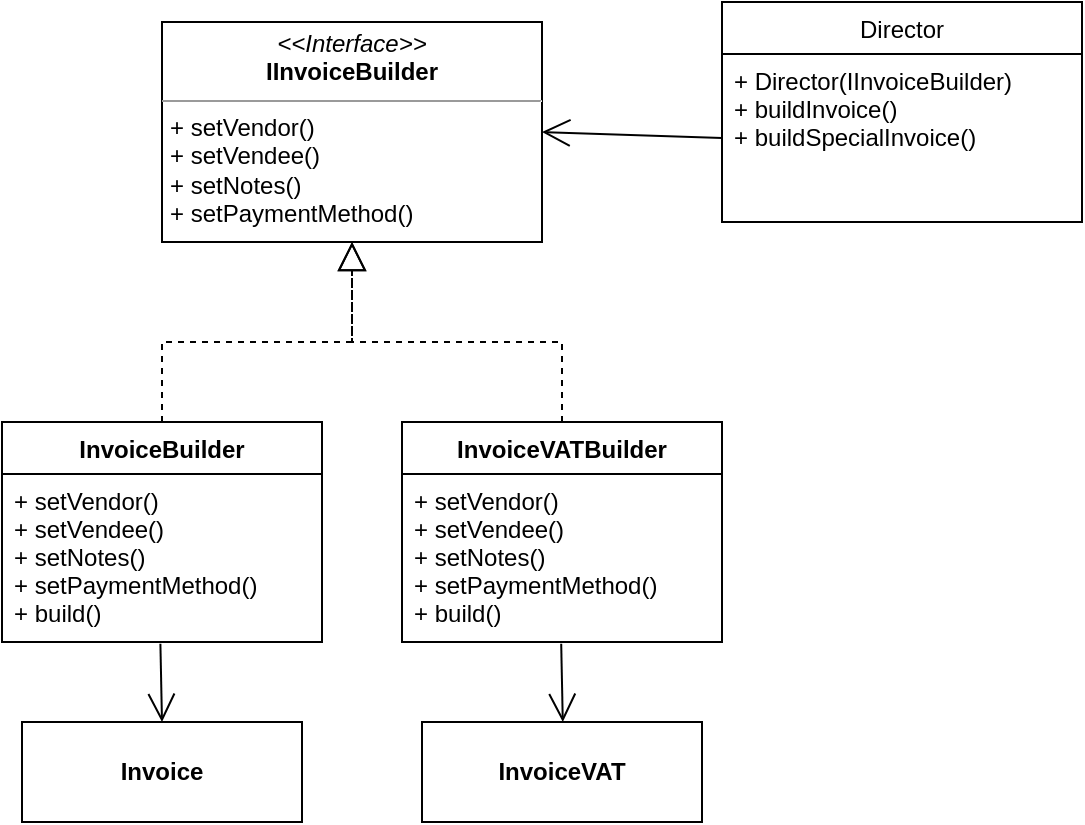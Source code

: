 <mxfile version="20.8.1" type="device"><diagram id="tU2Rwfstgf3H71VH5yep" name="Page-1"><mxGraphModel dx="1728" dy="945" grid="1" gridSize="10" guides="1" tooltips="1" connect="1" arrows="1" fold="1" page="1" pageScale="1" pageWidth="827" pageHeight="1169" math="0" shadow="0"><root><mxCell id="0"/><mxCell id="1" parent="0"/><mxCell id="8FRFAhkeEQld70rYu7WJ-1" value="&lt;p style=&quot;margin:0px;margin-top:4px;text-align:center;&quot;&gt;&lt;i&gt;&amp;lt;&amp;lt;Interface&amp;gt;&amp;gt;&lt;/i&gt;&lt;br&gt;&lt;b&gt;IInvoiceBuilder&lt;/b&gt;&lt;/p&gt;&lt;hr size=&quot;1&quot;&gt;&lt;p style=&quot;margin:0px;margin-left:4px;&quot;&gt;+ setVendor()&lt;/p&gt;&lt;p style=&quot;margin:0px;margin-left:4px;&quot;&gt;+ setVendee()&lt;/p&gt;&lt;p style=&quot;margin:0px;margin-left:4px;&quot;&gt;+ setNotes()&lt;/p&gt;&lt;p style=&quot;margin:0px;margin-left:4px;&quot;&gt;+ setPaymentMethod()&lt;/p&gt;&lt;p style=&quot;margin:0px;margin-left:4px;&quot;&gt;&lt;br&gt;&lt;/p&gt;" style="verticalAlign=top;align=left;overflow=fill;fontSize=12;fontFamily=Helvetica;html=1;" vertex="1" parent="1"><mxGeometry x="160" y="280" width="190" height="110" as="geometry"/></mxCell><mxCell id="8FRFAhkeEQld70rYu7WJ-2" value="InvoiceBuilder" style="swimlane;fontStyle=1;align=center;verticalAlign=top;childLayout=stackLayout;horizontal=1;startSize=26;horizontalStack=0;resizeParent=1;resizeParentMax=0;resizeLast=0;collapsible=1;marginBottom=0;" vertex="1" parent="1"><mxGeometry x="80" y="480" width="160" height="110" as="geometry"/></mxCell><mxCell id="8FRFAhkeEQld70rYu7WJ-5" value="+ setVendor()&#10;+ setVendee()&#10;+ setNotes()&#10;+ setPaymentMethod()&#10;+ build()" style="text;strokeColor=none;fillColor=none;align=left;verticalAlign=top;spacingLeft=4;spacingRight=4;overflow=hidden;rotatable=0;points=[[0,0.5],[1,0.5]];portConstraint=eastwest;" vertex="1" parent="8FRFAhkeEQld70rYu7WJ-2"><mxGeometry y="26" width="160" height="84" as="geometry"/></mxCell><mxCell id="8FRFAhkeEQld70rYu7WJ-6" value="" style="endArrow=block;dashed=1;endFill=0;endSize=12;html=1;rounded=0;exitX=0.5;exitY=0;exitDx=0;exitDy=0;entryX=0.5;entryY=1;entryDx=0;entryDy=0;" edge="1" parent="1" source="8FRFAhkeEQld70rYu7WJ-2" target="8FRFAhkeEQld70rYu7WJ-1"><mxGeometry width="160" relative="1" as="geometry"><mxPoint x="220" y="510" as="sourcePoint"/><mxPoint x="380" y="510" as="targetPoint"/><Array as="points"><mxPoint x="160" y="440"/><mxPoint x="255" y="440"/></Array></mxGeometry></mxCell><mxCell id="8FRFAhkeEQld70rYu7WJ-7" value="InvoiceVATBuilder" style="swimlane;fontStyle=1;align=center;verticalAlign=top;childLayout=stackLayout;horizontal=1;startSize=26;horizontalStack=0;resizeParent=1;resizeParentMax=0;resizeLast=0;collapsible=1;marginBottom=0;" vertex="1" parent="1"><mxGeometry x="280" y="480" width="160" height="110" as="geometry"/></mxCell><mxCell id="8FRFAhkeEQld70rYu7WJ-8" value="+ setVendor()&#10;+ setVendee()&#10;+ setNotes()&#10;+ setPaymentMethod()&#10;+ build()" style="text;strokeColor=none;fillColor=none;align=left;verticalAlign=top;spacingLeft=4;spacingRight=4;overflow=hidden;rotatable=0;points=[[0,0.5],[1,0.5]];portConstraint=eastwest;" vertex="1" parent="8FRFAhkeEQld70rYu7WJ-7"><mxGeometry y="26" width="160" height="84" as="geometry"/></mxCell><mxCell id="8FRFAhkeEQld70rYu7WJ-9" value="" style="endArrow=block;dashed=1;endFill=0;endSize=12;html=1;rounded=0;exitX=0.5;exitY=0;exitDx=0;exitDy=0;entryX=0.5;entryY=1;entryDx=0;entryDy=0;" edge="1" parent="1" source="8FRFAhkeEQld70rYu7WJ-7"><mxGeometry width="160" relative="1" as="geometry"><mxPoint x="160" y="480" as="sourcePoint"/><mxPoint x="255" y="390" as="targetPoint"/><Array as="points"><mxPoint x="360" y="440"/><mxPoint x="255" y="440"/></Array></mxGeometry></mxCell><mxCell id="8FRFAhkeEQld70rYu7WJ-10" value="&lt;p style=&quot;margin:0px;margin-top:4px;text-align:center;&quot;&gt;&lt;br&gt;&lt;b&gt;Invoice&lt;/b&gt;&lt;/p&gt;" style="verticalAlign=top;align=left;overflow=fill;fontSize=12;fontFamily=Helvetica;html=1;" vertex="1" parent="1"><mxGeometry x="90" y="630" width="140" height="50" as="geometry"/></mxCell><mxCell id="8FRFAhkeEQld70rYu7WJ-11" value="&lt;p style=&quot;margin:0px;margin-top:4px;text-align:center;&quot;&gt;&lt;br&gt;&lt;b&gt;InvoiceVAT&lt;/b&gt;&lt;/p&gt;" style="verticalAlign=top;align=left;overflow=fill;fontSize=12;fontFamily=Helvetica;html=1;" vertex="1" parent="1"><mxGeometry x="290" y="630" width="140" height="50" as="geometry"/></mxCell><mxCell id="8FRFAhkeEQld70rYu7WJ-12" value="" style="endArrow=open;endFill=1;endSize=12;html=1;rounded=0;exitX=0.495;exitY=1.011;exitDx=0;exitDy=0;exitPerimeter=0;entryX=0.5;entryY=0;entryDx=0;entryDy=0;" edge="1" parent="1" source="8FRFAhkeEQld70rYu7WJ-5" target="8FRFAhkeEQld70rYu7WJ-10"><mxGeometry width="160" relative="1" as="geometry"><mxPoint x="190" y="610" as="sourcePoint"/><mxPoint x="350" y="610" as="targetPoint"/></mxGeometry></mxCell><mxCell id="8FRFAhkeEQld70rYu7WJ-13" value="" style="endArrow=open;endFill=1;endSize=12;html=1;rounded=0;exitX=0.495;exitY=1.011;exitDx=0;exitDy=0;exitPerimeter=0;entryX=0.5;entryY=0;entryDx=0;entryDy=0;" edge="1" parent="1"><mxGeometry width="160" relative="1" as="geometry"><mxPoint x="359.6" y="590.924" as="sourcePoint"/><mxPoint x="360.4" y="630" as="targetPoint"/></mxGeometry></mxCell><mxCell id="8FRFAhkeEQld70rYu7WJ-15" value="Director" style="swimlane;fontStyle=0;childLayout=stackLayout;horizontal=1;startSize=26;fillColor=none;horizontalStack=0;resizeParent=1;resizeParentMax=0;resizeLast=0;collapsible=1;marginBottom=0;" vertex="1" parent="1"><mxGeometry x="440" y="270" width="180" height="110" as="geometry"/></mxCell><mxCell id="8FRFAhkeEQld70rYu7WJ-16" value="+ Director(IInvoiceBuilder)&#10;+ buildInvoice()&#10;+ buildSpecialInvoice()&#10;" style="text;strokeColor=none;fillColor=none;align=left;verticalAlign=top;spacingLeft=4;spacingRight=4;overflow=hidden;rotatable=0;points=[[0,0.5],[1,0.5]];portConstraint=eastwest;" vertex="1" parent="8FRFAhkeEQld70rYu7WJ-15"><mxGeometry y="26" width="180" height="84" as="geometry"/></mxCell><mxCell id="8FRFAhkeEQld70rYu7WJ-19" value="" style="endArrow=open;endFill=1;endSize=12;html=1;rounded=0;exitX=0;exitY=0.5;exitDx=0;exitDy=0;entryX=1;entryY=0.5;entryDx=0;entryDy=0;" edge="1" parent="1" source="8FRFAhkeEQld70rYu7WJ-16" target="8FRFAhkeEQld70rYu7WJ-1"><mxGeometry width="160" relative="1" as="geometry"><mxPoint x="169.2" y="600.924" as="sourcePoint"/><mxPoint x="170" y="640" as="targetPoint"/></mxGeometry></mxCell></root></mxGraphModel></diagram></mxfile>